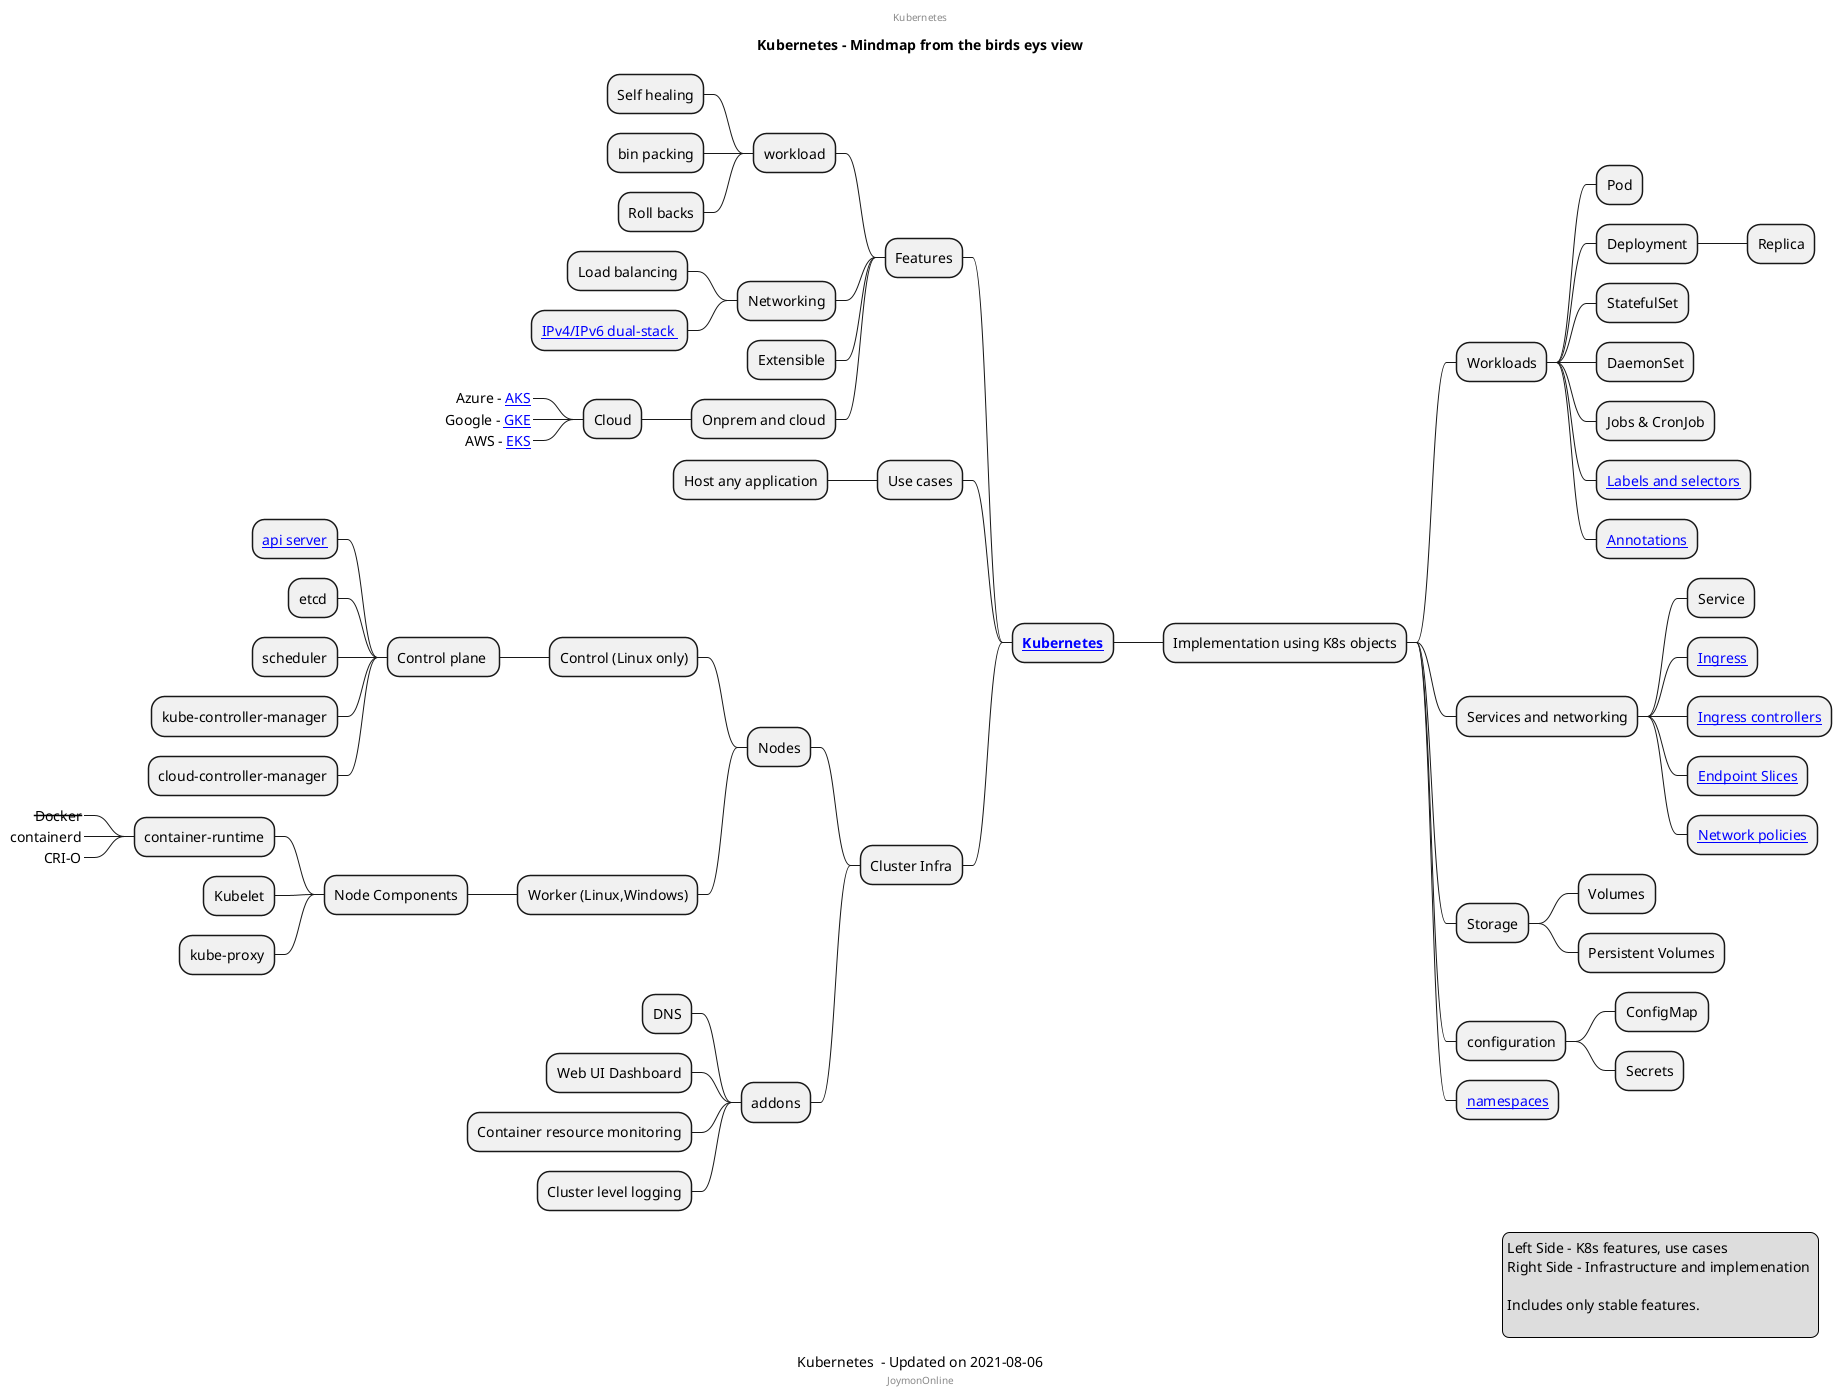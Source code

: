 @startmindmap
title Kubernetes - Mindmap from the birds eys view
center header
Kubernetes
endheader

* <b>[[https://kubernetes.io/ Kubernetes]]</b>
** Implementation using K8s objects
*** Workloads
**** Pod
**** Deployment
***** Replica
**** StatefulSet
**** DaemonSet

**** Jobs & CronJob
**** [[https://kubernetes.io/docs/concepts/overview/working-with-objects/labels/ Labels and selectors]]
**** [[https://kubernetes.io/docs/concepts/overview/working-with-objects/annotations/ Annotations]]
*** Services and networking
**** Service
**** [[https://kubernetes.io/docs/concepts/services-networking/ingress/ Ingress]]
**** [[https://kubernetes.io/docs/concepts/services-networking/ingress-controllers/ Ingress controllers]]
**** [[https://kubernetes.io/docs/concepts/services-networking/endpoint-slices/ Endpoint Slices]]
**** [[https://kubernetes.io/docs/concepts/services-networking/network-policies/ Network policies]]
*** Storage
**** Volumes
**** Persistent Volumes
*** configuration
**** ConfigMap
**** Secrets
*** [[https://kubernetes.io/docs/concepts/overview/working-with-objects/namespaces/ namespaces]]
left side
** Features
*** workload
**** Self healing
**** bin packing
**** Roll backs
*** Networking
**** Load balancing
**** [[https://kubernetes.io/docs/concepts/services-networking/dual-stack/ IPv4/IPv6 dual-stack ]]
*** Extensible
*** Onprem and cloud
**** Cloud
*****_ Azure - [[https://azure.microsoft.com/en-us/services/kubernetes-service/ AKS]]
*****_ Google - [[https://cloud.google.com/kubernetes-engine GKE]]
*****_ AWS - [[https://aws.amazon.com/eks EKS]]
** Use cases
*** Host any application
** Cluster Infra
*** Nodes
**** Control (Linux only)
***** Control plane 
****** [[https://kubernetes.io/docs/concepts/overview/kubernetes-api/ api server]]
****** etcd
****** scheduler
****** kube-controller-manager
****** cloud-controller-manager

**** Worker (Linux,Windows)
***** Node Components
****** container-runtime
*******_ <s>Docker</s>
*******_ containerd
*******_ CRI-O

****** Kubelet
****** kube-proxy

*** addons
**** DNS
**** Web UI Dashboard
**** Container resource monitoring
**** Cluster level logging

caption Kubernetes  - Updated on 2021-08-06
center footer JoymonOnline

legend right
  Left Side - K8s features, use cases
  Right Side - Infrastructure and implemenation 
  
  Includes only stable features.

endlegend

@endmindmap
